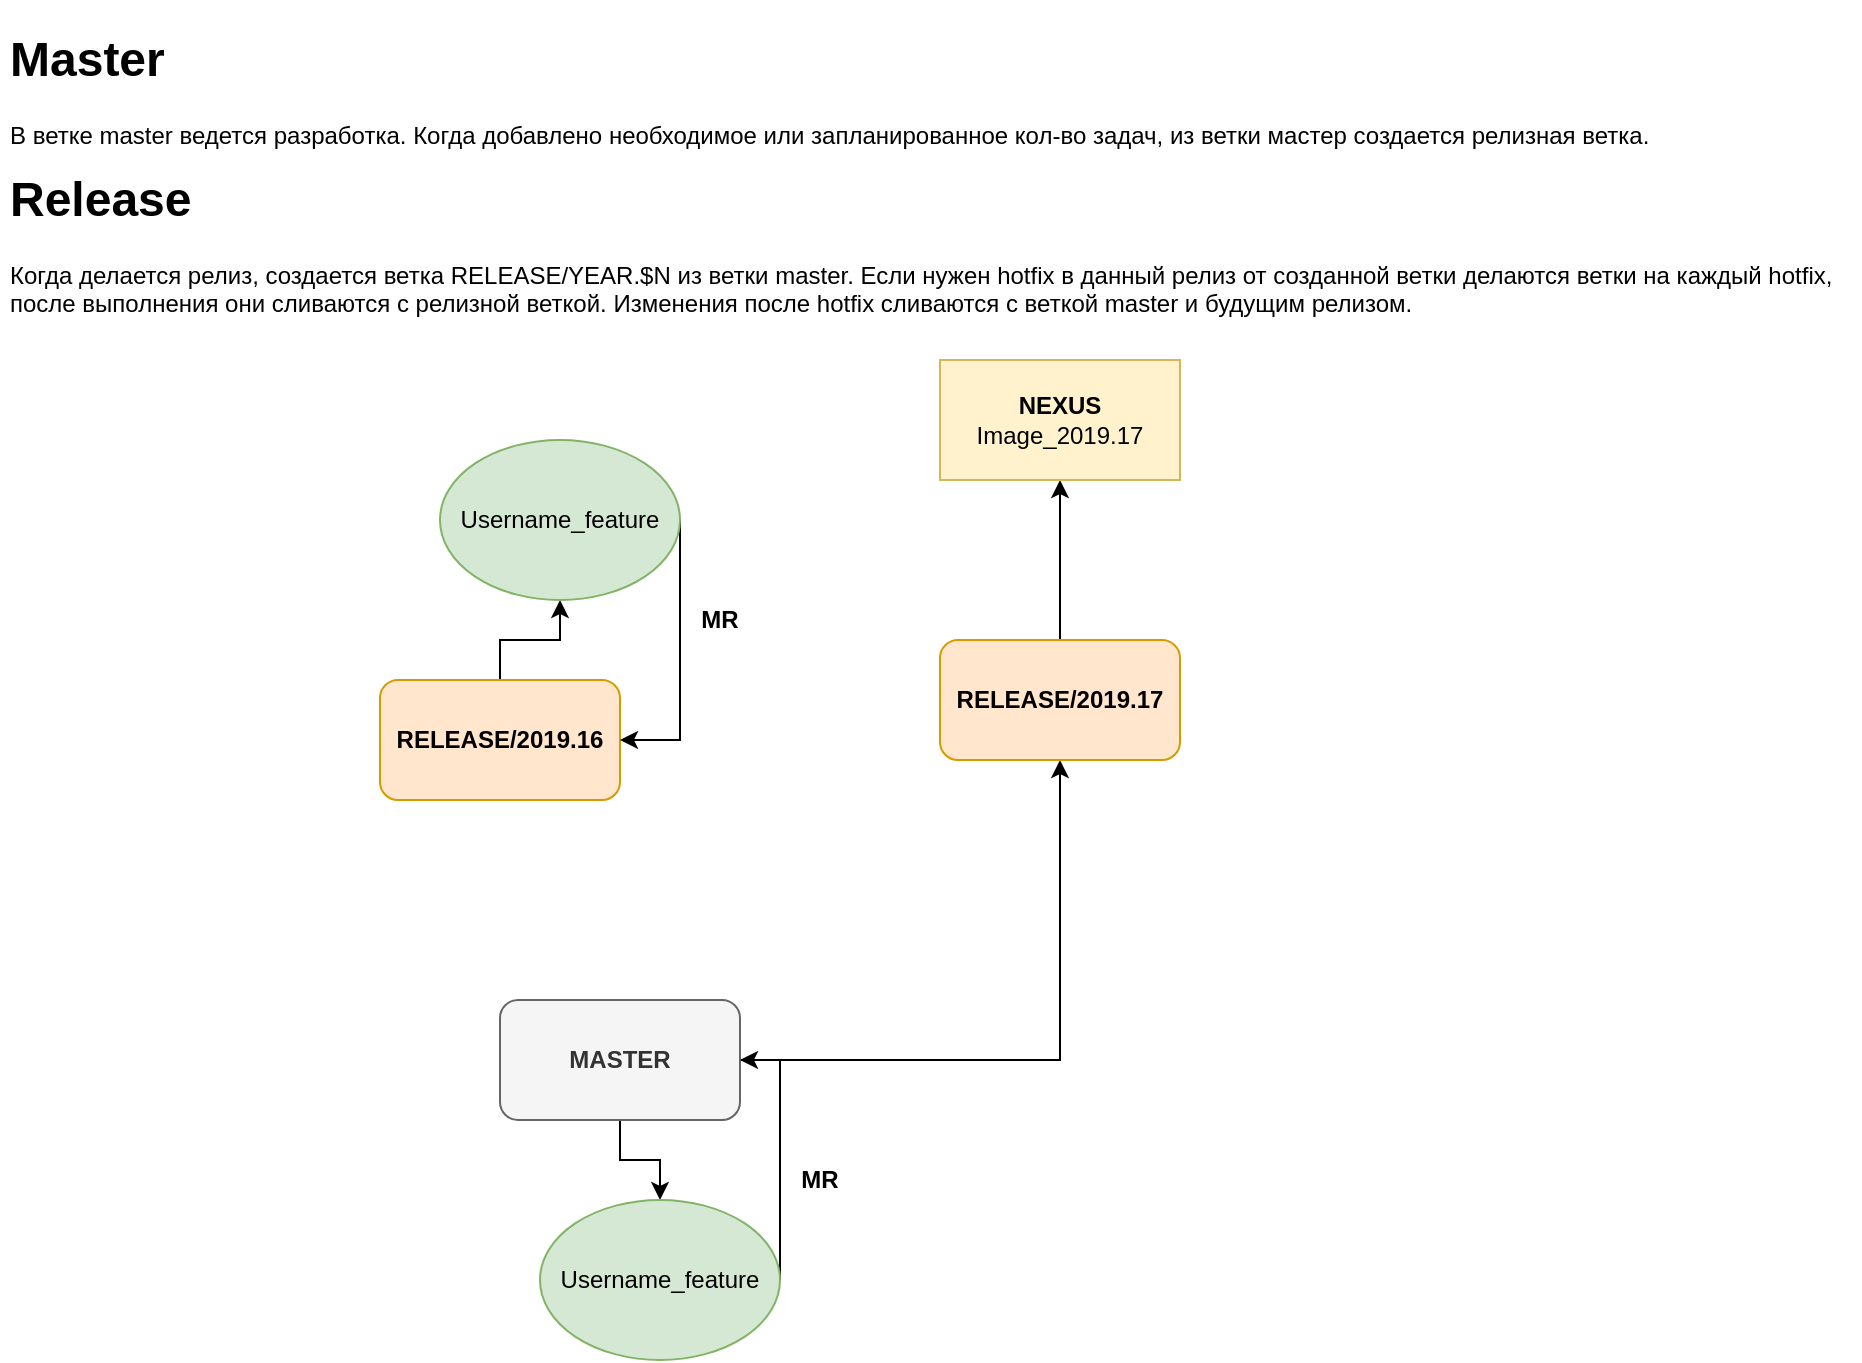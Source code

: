 <mxfile pages="1" version="11.2.5" type="github"><diagram id="PDa23Xt_NpAthJQpZ8sa" name="Page-1"><mxGraphModel dx="1406" dy="747" grid="1" gridSize="10" guides="1" tooltips="1" connect="1" arrows="1" fold="1" page="1" pageScale="1" pageWidth="850" pageHeight="1100" math="0" shadow="0"><root><mxCell id="0"/><mxCell id="1" parent="0"/><mxCell id="e5KAheyGkEHJUW41JCUq-10" style="edgeStyle=orthogonalEdgeStyle;rounded=0;orthogonalLoop=1;jettySize=auto;html=1;" parent="1" source="e5KAheyGkEHJUW41JCUq-1" target="e5KAheyGkEHJUW41JCUq-11" edge="1"><mxGeometry relative="1" as="geometry"><mxPoint x="565" y="350" as="targetPoint"/></mxGeometry></mxCell><mxCell id="e5KAheyGkEHJUW41JCUq-16" style="edgeStyle=orthogonalEdgeStyle;rounded=0;orthogonalLoop=1;jettySize=auto;html=1;" parent="1" source="e5KAheyGkEHJUW41JCUq-1" target="e5KAheyGkEHJUW41JCUq-17" edge="1"><mxGeometry relative="1" as="geometry"><mxPoint x="365" y="640" as="targetPoint"/></mxGeometry></mxCell><mxCell id="e5KAheyGkEHJUW41JCUq-1" value="&lt;b&gt;MASTER&lt;/b&gt;" style="rounded=1;whiteSpace=wrap;html=1;fillColor=#f5f5f5;strokeColor=#666666;fontColor=#333333;" parent="1" vertex="1"><mxGeometry x="285" y="500" width="120" height="60" as="geometry"/></mxCell><mxCell id="e5KAheyGkEHJUW41JCUq-4" style="edgeStyle=orthogonalEdgeStyle;rounded=0;orthogonalLoop=1;jettySize=auto;html=1;" parent="1" source="e5KAheyGkEHJUW41JCUq-3" target="e5KAheyGkEHJUW41JCUq-5" edge="1"><mxGeometry relative="1" as="geometry"><mxPoint x="315" y="260" as="targetPoint"/></mxGeometry></mxCell><mxCell id="e5KAheyGkEHJUW41JCUq-3" value="&lt;b&gt;RELEASE/2019.16&lt;/b&gt;" style="rounded=1;whiteSpace=wrap;html=1;fillColor=#ffe6cc;strokeColor=#d79b00;" parent="1" vertex="1"><mxGeometry x="225" y="340" width="120" height="60" as="geometry"/></mxCell><mxCell id="e5KAheyGkEHJUW41JCUq-6" style="edgeStyle=orthogonalEdgeStyle;rounded=0;orthogonalLoop=1;jettySize=auto;html=1;entryX=1;entryY=0.5;entryDx=0;entryDy=0;" parent="1" source="e5KAheyGkEHJUW41JCUq-5" target="e5KAheyGkEHJUW41JCUq-3" edge="1"><mxGeometry relative="1" as="geometry"><Array as="points"><mxPoint x="375" y="370"/></Array></mxGeometry></mxCell><mxCell id="e5KAheyGkEHJUW41JCUq-5" value="Username_feature" style="ellipse;whiteSpace=wrap;html=1;fillColor=#d5e8d4;strokeColor=#82b366;" parent="1" vertex="1"><mxGeometry x="255" y="220" width="120" height="80" as="geometry"/></mxCell><mxCell id="e5KAheyGkEHJUW41JCUq-7" value="&lt;b&gt;MR&lt;/b&gt;" style="text;html=1;strokeColor=none;fillColor=none;align=center;verticalAlign=middle;whiteSpace=wrap;rounded=0;" parent="1" vertex="1"><mxGeometry x="375" y="300" width="40" height="20" as="geometry"/></mxCell><mxCell id="e5KAheyGkEHJUW41JCUq-13" value="" style="edgeStyle=orthogonalEdgeStyle;rounded=0;orthogonalLoop=1;jettySize=auto;html=1;" parent="1" source="e5KAheyGkEHJUW41JCUq-11" edge="1"><mxGeometry relative="1" as="geometry"><mxPoint x="565" y="240" as="targetPoint"/></mxGeometry></mxCell><mxCell id="e5KAheyGkEHJUW41JCUq-11" value="&lt;b&gt;RELEASE/2019.17&lt;/b&gt;" style="rounded=1;whiteSpace=wrap;html=1;fillColor=#ffe6cc;strokeColor=#d79b00;" parent="1" vertex="1"><mxGeometry x="505" y="320" width="120" height="60" as="geometry"/></mxCell><mxCell id="e5KAheyGkEHJUW41JCUq-14" value="&lt;b&gt;NEXUS&lt;/b&gt;&lt;br&gt;Image_2019.17" style="rounded=0;whiteSpace=wrap;html=1;fillColor=#fff2cc;strokeColor=#d6b656;" parent="1" vertex="1"><mxGeometry x="505" y="180" width="120" height="60" as="geometry"/></mxCell><mxCell id="e5KAheyGkEHJUW41JCUq-18" style="edgeStyle=orthogonalEdgeStyle;rounded=0;orthogonalLoop=1;jettySize=auto;html=1;entryX=1;entryY=0.5;entryDx=0;entryDy=0;" parent="1" source="e5KAheyGkEHJUW41JCUq-17" target="e5KAheyGkEHJUW41JCUq-1" edge="1"><mxGeometry relative="1" as="geometry"><Array as="points"><mxPoint x="425" y="530"/></Array></mxGeometry></mxCell><mxCell id="e5KAheyGkEHJUW41JCUq-17" value="&lt;span style=&quot;white-space: normal&quot;&gt;Username_feature&lt;/span&gt;" style="ellipse;whiteSpace=wrap;html=1;fillColor=#d5e8d4;strokeColor=#82b366;" parent="1" vertex="1"><mxGeometry x="305" y="600" width="120" height="80" as="geometry"/></mxCell><mxCell id="e5KAheyGkEHJUW41JCUq-19" value="&lt;b&gt;MR&lt;/b&gt;" style="text;html=1;strokeColor=none;fillColor=none;align=center;verticalAlign=middle;whiteSpace=wrap;rounded=0;" parent="1" vertex="1"><mxGeometry x="425" y="580" width="40" height="20" as="geometry"/></mxCell><mxCell id="e5KAheyGkEHJUW41JCUq-20" value="&lt;h1&gt;Release&lt;/h1&gt;&lt;p&gt;Когда делается релиз, создается ветка RELEASE/YEAR.$N&amp;nbsp;&lt;span&gt;из ветки master. Если нужен hotfix в данный релиз от созданной ветки делаются ветки на каждый hotfix, после выполнения они сливаются с релизной веткой. Изменения после hotfix сливаются с веткой master и будущим релизом.&lt;/span&gt;&lt;/p&gt;" style="text;html=1;strokeColor=none;fillColor=none;spacing=5;spacingTop=-20;whiteSpace=wrap;overflow=hidden;rounded=0;" parent="1" vertex="1"><mxGeometry x="35" y="80" width="930" height="90" as="geometry"/></mxCell><mxCell id="e5KAheyGkEHJUW41JCUq-21" value="&lt;h1&gt;Master&lt;/h1&gt;&lt;p&gt;В ветке master ведется разработка. Когда добавлено необходимое или запланированное кол-во задач, из ветки мастер создается релизная ветка.&lt;/p&gt;" style="text;html=1;strokeColor=none;fillColor=none;spacing=5;spacingTop=-20;whiteSpace=wrap;overflow=hidden;rounded=0;" parent="1" vertex="1"><mxGeometry x="35" y="10" width="930" height="90" as="geometry"/></mxCell></root></mxGraphModel></diagram></mxfile>